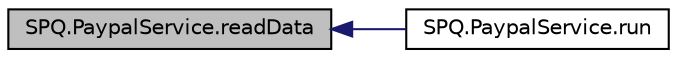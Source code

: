 digraph "SPQ.PaypalService.readData"
{
  edge [fontname="Helvetica",fontsize="10",labelfontname="Helvetica",labelfontsize="10"];
  node [fontname="Helvetica",fontsize="10",shape=record];
  rankdir="LR";
  Node10 [label="SPQ.PaypalService.readData",height=0.2,width=0.4,color="black", fillcolor="grey75", style="filled", fontcolor="black"];
  Node10 -> Node11 [dir="back",color="midnightblue",fontsize="10",style="solid",fontname="Helvetica"];
  Node11 [label="SPQ.PaypalService.run",height=0.2,width=0.4,color="black", fillcolor="white", style="filled",URL="$class_s_p_q_1_1_paypal_service.html#a05e65efee1bcfa26a215ea48b7c8696a"];
}
